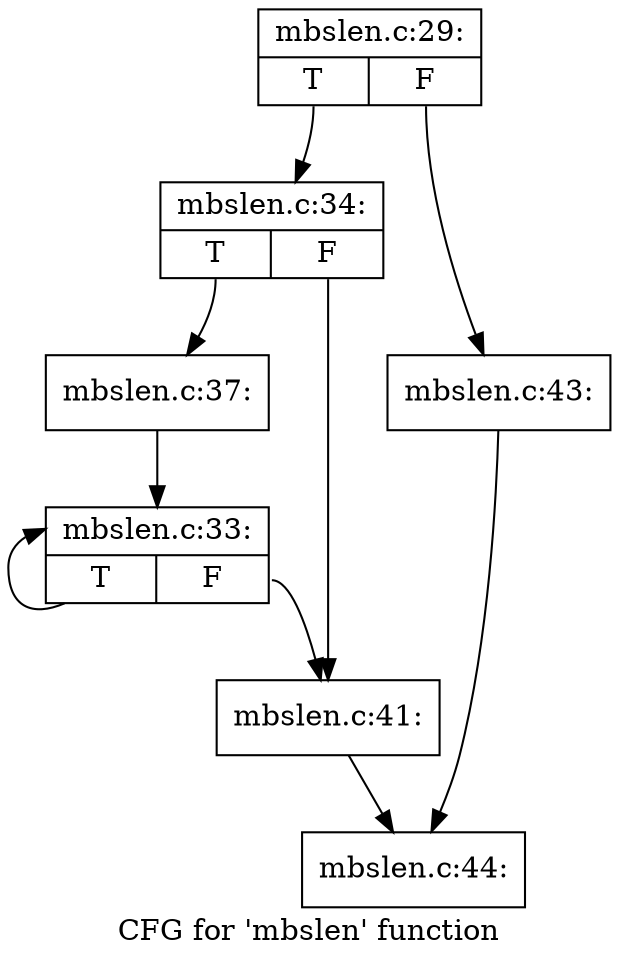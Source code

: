 digraph "CFG for 'mbslen' function" {
	label="CFG for 'mbslen' function";

	Node0xc47a680 [shape=record,label="{mbslen.c:29:|{<s0>T|<s1>F}}"];
	Node0xc47a680:s0 -> Node0xc482790;
	Node0xc47a680:s1 -> Node0xc482830;
	Node0xc482790 [shape=record,label="{mbslen.c:34:|{<s0>T|<s1>F}}"];
	Node0xc482790:s0 -> Node0xc5006f0;
	Node0xc482790:s1 -> Node0xc488b50;
	Node0xc5006f0 [shape=record,label="{mbslen.c:37:}"];
	Node0xc5006f0 -> Node0xc48b9d0;
	Node0xc48b9d0 [shape=record,label="{mbslen.c:33:|{<s0>T|<s1>F}}"];
	Node0xc48b9d0:s0 -> Node0xc48b9d0;
	Node0xc48b9d0:s1 -> Node0xc488b50;
	Node0xc488b50 [shape=record,label="{mbslen.c:41:}"];
	Node0xc488b50 -> Node0xc2f0b60;
	Node0xc482830 [shape=record,label="{mbslen.c:43:}"];
	Node0xc482830 -> Node0xc2f0b60;
	Node0xc2f0b60 [shape=record,label="{mbslen.c:44:}"];
}
